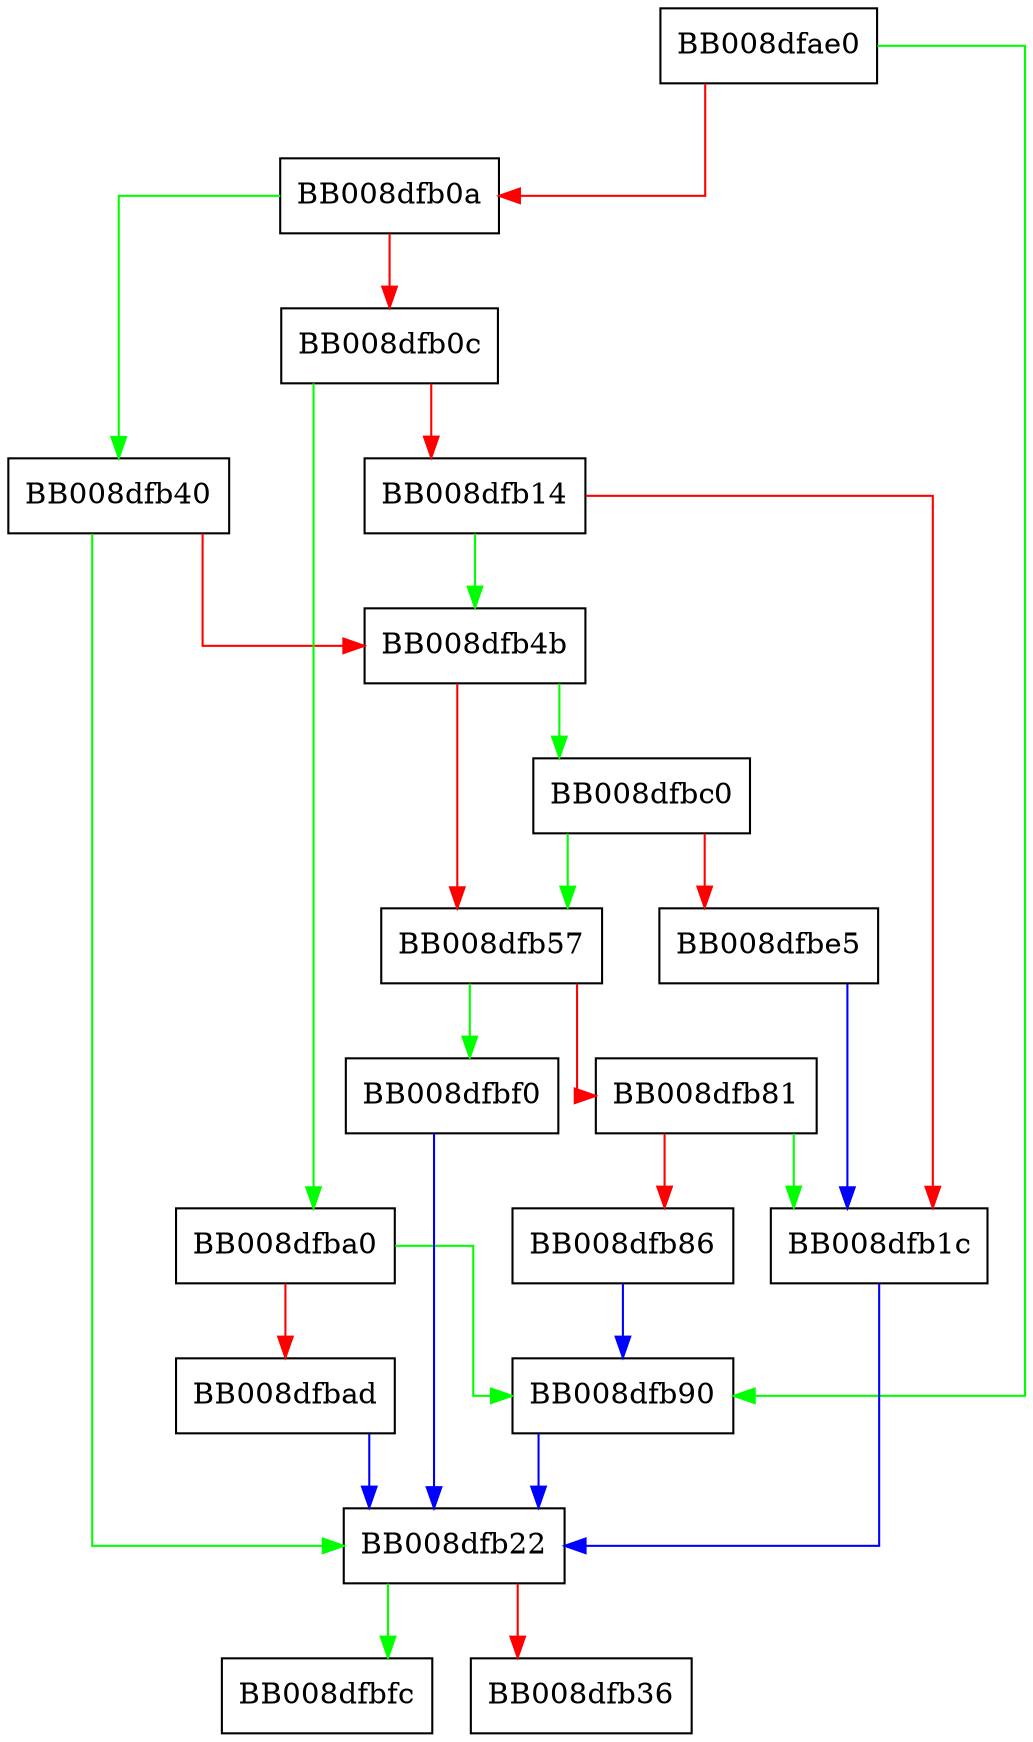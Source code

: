 digraph __idna_to_dns_encoding {
  node [shape="box"];
  graph [splines=ortho];
  BB008dfae0 -> BB008dfb90 [color="green"];
  BB008dfae0 -> BB008dfb0a [color="red"];
  BB008dfb0a -> BB008dfb40 [color="green"];
  BB008dfb0a -> BB008dfb0c [color="red"];
  BB008dfb0c -> BB008dfba0 [color="green"];
  BB008dfb0c -> BB008dfb14 [color="red"];
  BB008dfb14 -> BB008dfb4b [color="green"];
  BB008dfb14 -> BB008dfb1c [color="red"];
  BB008dfb1c -> BB008dfb22 [color="blue"];
  BB008dfb22 -> BB008dfbfc [color="green"];
  BB008dfb22 -> BB008dfb36 [color="red"];
  BB008dfb40 -> BB008dfb22 [color="green"];
  BB008dfb40 -> BB008dfb4b [color="red"];
  BB008dfb4b -> BB008dfbc0 [color="green"];
  BB008dfb4b -> BB008dfb57 [color="red"];
  BB008dfb57 -> BB008dfbf0 [color="green"];
  BB008dfb57 -> BB008dfb81 [color="red"];
  BB008dfb81 -> BB008dfb1c [color="green"];
  BB008dfb81 -> BB008dfb86 [color="red"];
  BB008dfb86 -> BB008dfb90 [color="blue"];
  BB008dfb90 -> BB008dfb22 [color="blue"];
  BB008dfba0 -> BB008dfb90 [color="green"];
  BB008dfba0 -> BB008dfbad [color="red"];
  BB008dfbad -> BB008dfb22 [color="blue"];
  BB008dfbc0 -> BB008dfb57 [color="green"];
  BB008dfbc0 -> BB008dfbe5 [color="red"];
  BB008dfbe5 -> BB008dfb1c [color="blue"];
  BB008dfbf0 -> BB008dfb22 [color="blue"];
}